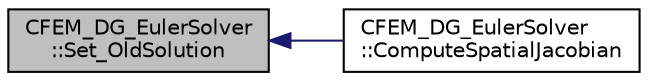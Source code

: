 digraph "CFEM_DG_EulerSolver::Set_OldSolution"
{
  edge [fontname="Helvetica",fontsize="10",labelfontname="Helvetica",labelfontsize="10"];
  node [fontname="Helvetica",fontsize="10",shape=record];
  rankdir="LR";
  Node1547 [label="CFEM_DG_EulerSolver\l::Set_OldSolution",height=0.2,width=0.4,color="black", fillcolor="grey75", style="filled", fontcolor="black"];
  Node1547 -> Node1548 [dir="back",color="midnightblue",fontsize="10",style="solid",fontname="Helvetica"];
  Node1548 [label="CFEM_DG_EulerSolver\l::ComputeSpatialJacobian",height=0.2,width=0.4,color="black", fillcolor="white", style="filled",URL="$class_c_f_e_m___d_g___euler_solver.html#ac59d8dae95e3c3cc3ab3feaeb9be4b22",tooltip="Function, which controls the computation of the spatial Jacobian. "];
}
